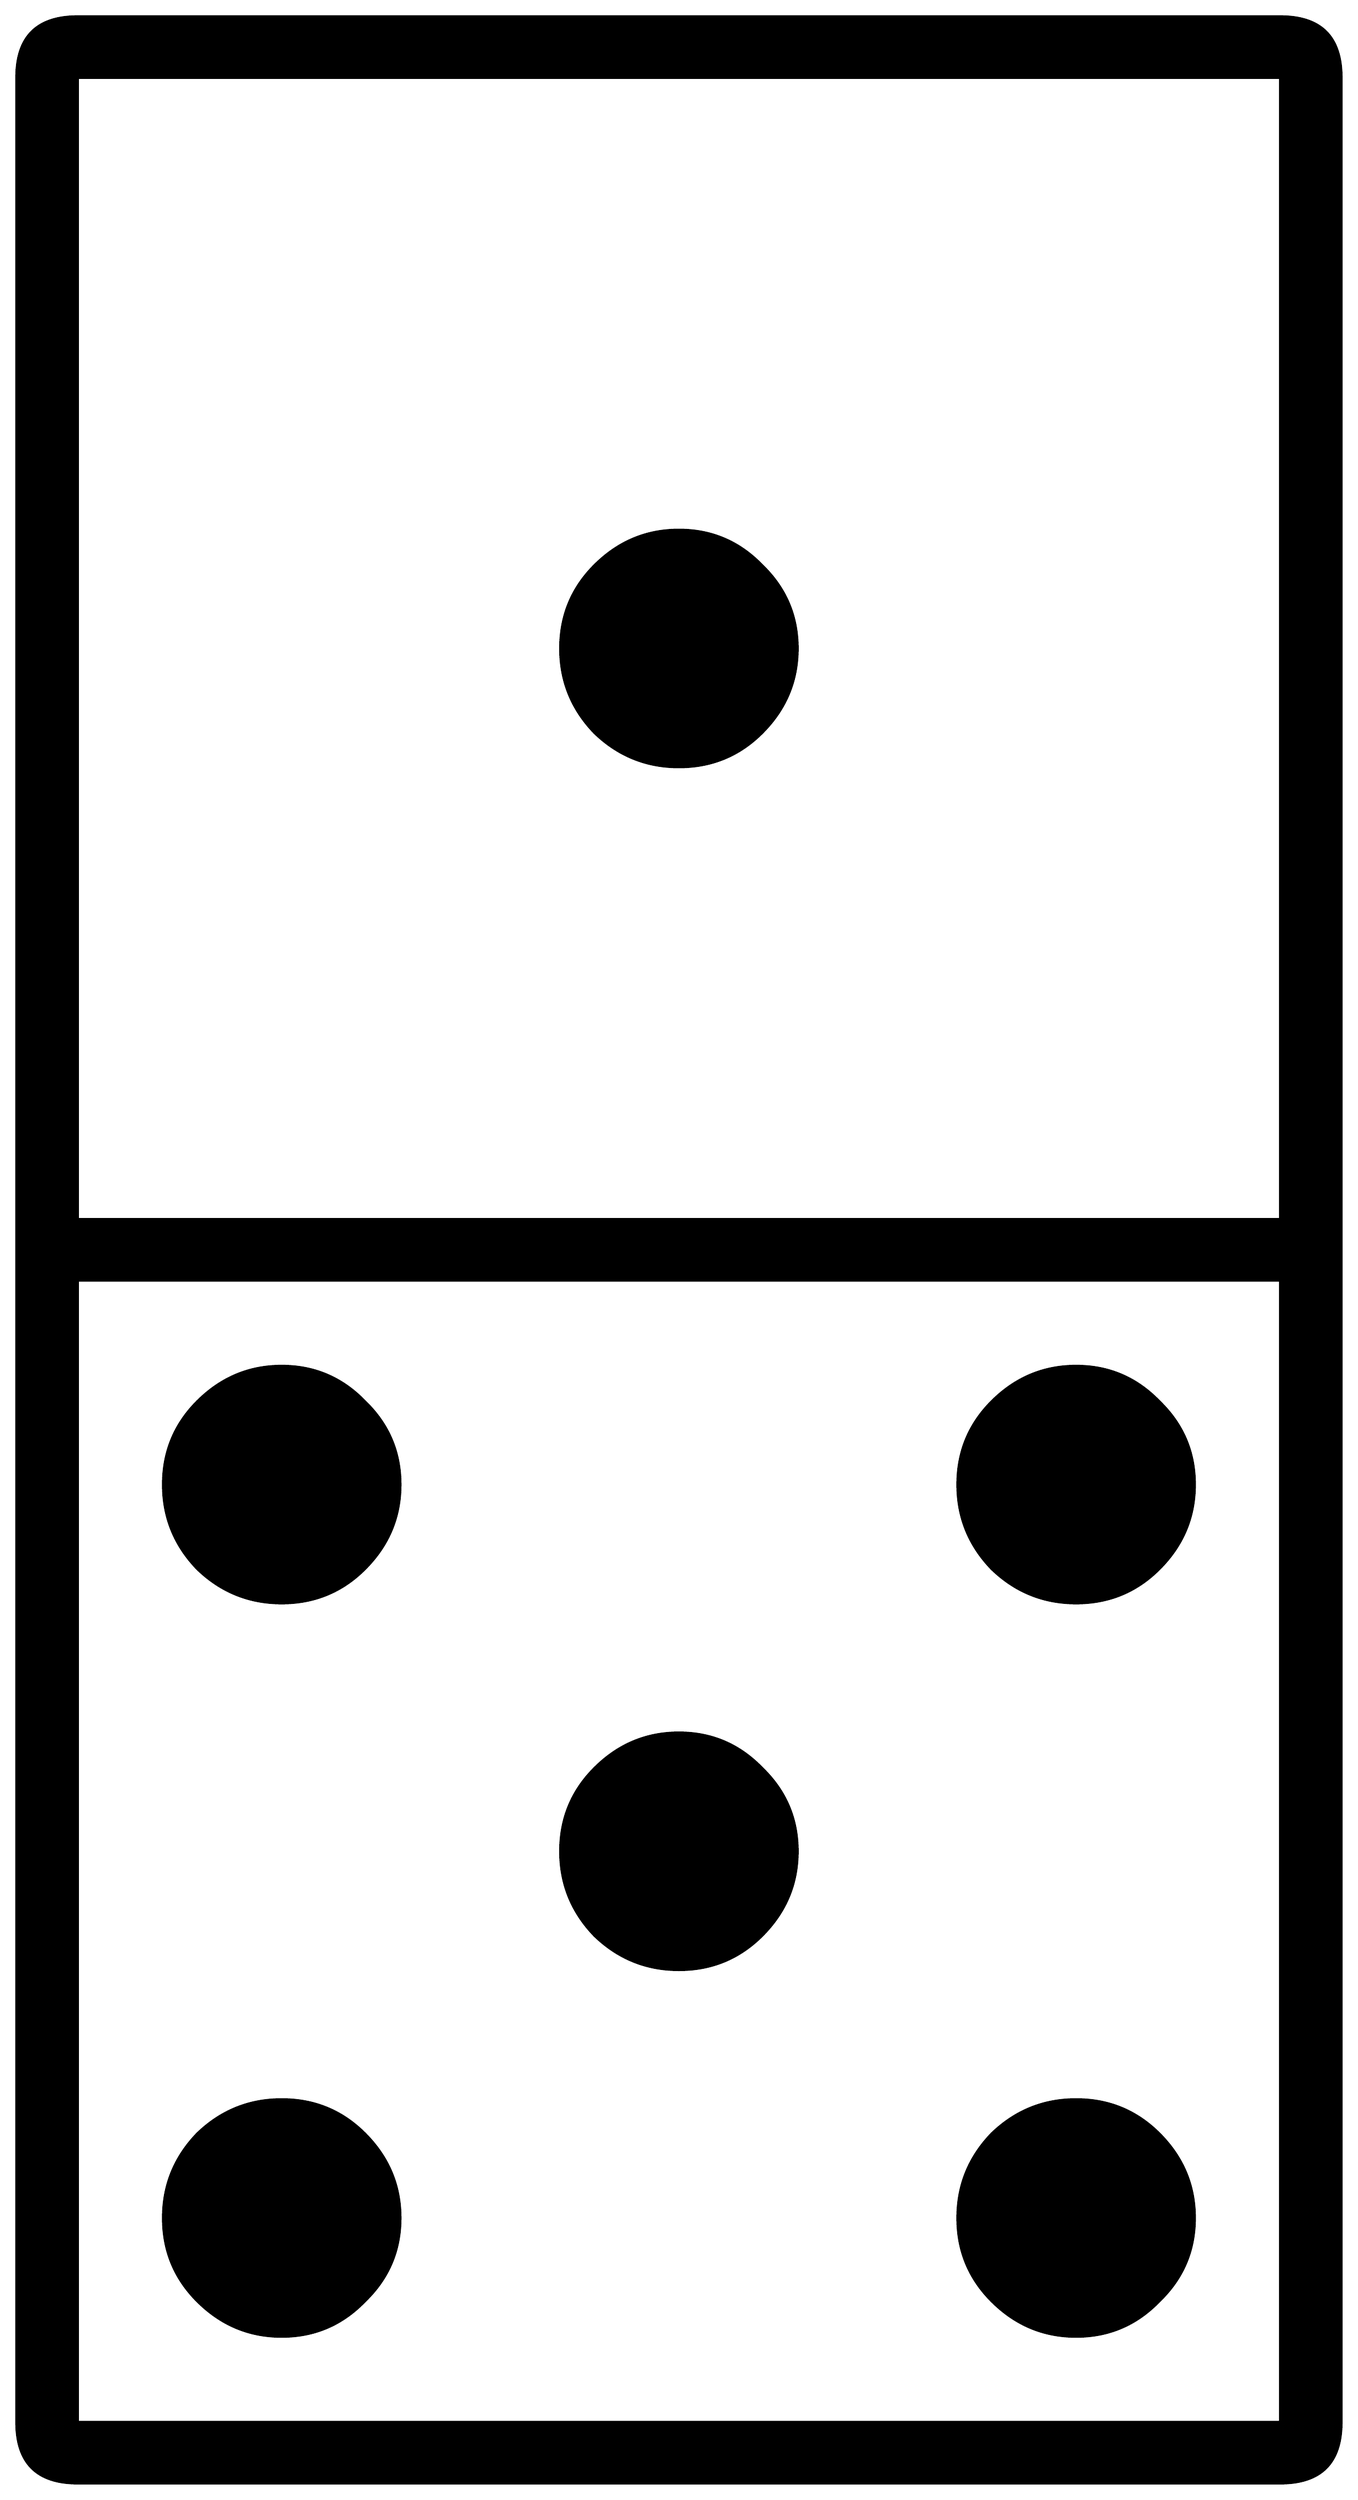 


\begin{tikzpicture}[y=0.80pt, x=0.80pt, yscale=-1.0, xscale=1.0, inner sep=0pt, outer sep=0pt]
\begin{scope}[shift={(100.0,1706.0)},nonzero rule]
  \path[draw=.,fill=.,line width=1.600pt] (1099.0,377.0) .. controls
    (1099.0,410.333) and (1082.333,427.0) .. (1049.0,427.0) --
    (65.0,427.0) .. controls (31.667,427.0) and (15.0,410.333) ..
    (15.0,377.0) -- (15.0,-1541.0) .. controls (15.0,-1574.333)
    and (31.667,-1591.0) .. (65.0,-1591.0) -- (1049.0,-1591.0) ..
    controls (1082.333,-1591.0) and (1099.0,-1574.333) ..
    (1099.0,-1541.0) -- (1099.0,377.0) -- cycle(1049.0,-607.0)
    -- (1049.0,-1541.0) -- (65.0,-1541.0) -- (65.0,-607.0) --
    (1049.0,-607.0) -- cycle(1049.0,377.0) -- (1049.0,-557.0) --
    (65.0,-557.0) -- (65.0,377.0) -- (1049.0,377.0) --
    cycle(654.0,-1074.0) .. controls (654.0,-1047.333) and
    (644.333,-1024.333) .. (625.0,-1005.0) .. controls
    (606.333,-986.333) and (583.667,-977.0) .. (557.0,-977.0) ..
    controls (530.333,-977.0) and (507.333,-986.333) ..
    (488.0,-1005.0) .. controls (469.333,-1024.333) and
    (460.0,-1047.333) .. (460.0,-1074.0) .. controls
    (460.0,-1100.667) and (469.333,-1123.333) .. (488.0,-1142.0) ..
    controls (507.333,-1161.333) and (530.333,-1171.0) ..
    (557.0,-1171.0) .. controls (583.667,-1171.0) and
    (606.333,-1161.333) .. (625.0,-1142.0) .. controls
    (644.333,-1123.333) and (654.0,-1100.667) .. (654.0,-1074.0) --
    cycle(979.0,-390.0) .. controls (979.0,-363.333) and
    (969.333,-340.333) .. (950.0,-321.0) .. controls (931.333,-302.333)
    and (908.667,-293.0) .. (882.0,-293.0) .. controls
    (855.333,-293.0) and (832.333,-302.333) .. (813.0,-321.0) ..
    controls (794.333,-340.333) and (785.0,-363.333) .. (785.0,-390.0)
    .. controls (785.0,-416.667) and (794.333,-439.333) ..
    (813.0,-458.0) .. controls (832.333,-477.333) and (855.333,-487.0)
    .. (882.0,-487.0) .. controls (908.667,-487.0) and
    (931.333,-477.333) .. (950.0,-458.0) .. controls (969.333,-439.333)
    and (979.0,-416.667) .. (979.0,-390.0) -- cycle(979.0,210.0)
    .. controls (979.0,236.667) and (969.333,259.333) .. (950.0,278.0)
    .. controls (931.333,297.333) and (908.667,307.0) .. (882.0,307.0)
    .. controls (855.333,307.0) and (832.333,297.333) .. (813.0,278.0)
    .. controls (794.333,259.333) and (785.0,236.667) .. (785.0,210.0)
    .. controls (785.0,183.333) and (794.333,160.333) .. (813.0,141.0)
    .. controls (832.333,122.333) and (855.333,113.0) .. (882.0,113.0)
    .. controls (908.667,113.0) and (931.333,122.333) .. (950.0,141.0)
    .. controls (969.333,160.333) and (979.0,183.333) .. (979.0,210.0)
    -- cycle(654.0,-90.0) .. controls (654.0,-63.333) and
    (644.333,-40.333) .. (625.0,-21.0) .. controls (606.333,-2.333) and
    (583.667,7.0) .. (557.0,7.0) .. controls (530.333,7.0) and
    (507.333,-2.333) .. (488.0,-21.0) .. controls (469.333,-40.333) and
    (460.0,-63.333) .. (460.0,-90.0) .. controls (460.0,-116.667)
    and (469.333,-139.333) .. (488.0,-158.0) .. controls
    (507.333,-177.333) and (530.333,-187.0) .. (557.0,-187.0) ..
    controls (583.667,-187.0) and (606.333,-177.333) .. (625.0,-158.0)
    .. controls (644.333,-139.333) and (654.0,-116.667) ..
    (654.0,-90.0) -- cycle(329.0,-390.0) .. controls
    (329.0,-363.333) and (319.333,-340.333) .. (300.0,-321.0) ..
    controls (281.333,-302.333) and (258.667,-293.0) .. (232.0,-293.0)
    .. controls (205.333,-293.0) and (182.333,-302.333) ..
    (163.0,-321.0) .. controls (144.333,-340.333) and (135.0,-363.333)
    .. (135.0,-390.0) .. controls (135.0,-416.667) and
    (144.333,-439.333) .. (163.0,-458.0) .. controls (182.333,-477.333)
    and (205.333,-487.0) .. (232.0,-487.0) .. controls
    (258.667,-487.0) and (281.333,-477.333) .. (300.0,-458.0) ..
    controls (319.333,-439.333) and (329.0,-416.667) .. (329.0,-390.0)
    -- cycle(329.0,210.0) .. controls (329.0,236.667) and
    (319.333,259.333) .. (300.0,278.0) .. controls (281.333,297.333) and
    (258.667,307.0) .. (232.0,307.0) .. controls (205.333,307.0) and
    (182.333,297.333) .. (163.0,278.0) .. controls (144.333,259.333) and
    (135.0,236.667) .. (135.0,210.0) .. controls (135.0,183.333) and
    (144.333,160.333) .. (163.0,141.0) .. controls (182.333,122.333) and
    (205.333,113.0) .. (232.0,113.0) .. controls (258.667,113.0) and
    (281.333,122.333) .. (300.0,141.0) .. controls (319.333,160.333) and
    (329.0,183.333) .. (329.0,210.0) -- cycle;
\end{scope}

\end{tikzpicture}

